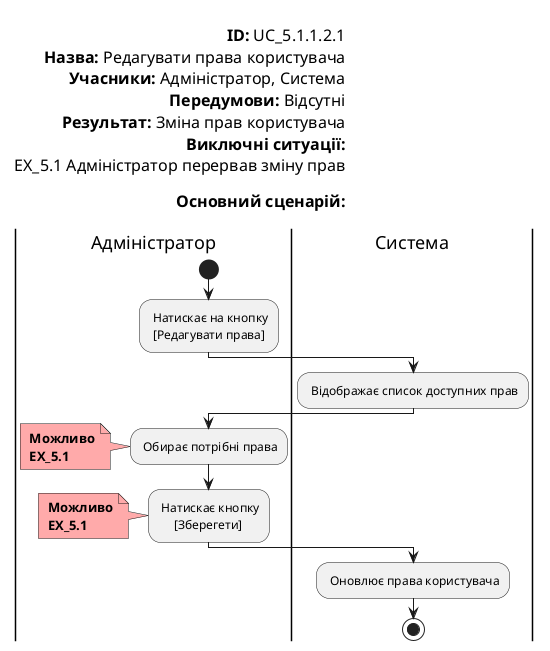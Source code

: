 @startuml
left header
        
        <font color=000 size=16><b>ID:</b> UC_5.1.1.2.1
        <font color=000 size=16><b>Назва:</b> Редагувати права користувача
        <font color=000 size=16><b>Учасники:</b> Адміністратор, Система
        <font color=000 size=16><b>Передумови:</b> Відсутні
        <font color=000 size=16><b>Результат:</b> Зміна прав користувача
        <font color=000 size=16><b>Виключні ситуації:</b>
        <font color=000 size=16> EX_5.1 Адміністратор перервав зміну прав
        
        <font color=000 size=16><b>Основний сценарій:</b>
        
    end header

    |Адміністратор|
        start
        : Натискає на кнопку
         [Редагувати права];
    |Система|
        : Відображає список доступних прав;
    |Адміністратор|    
        : Обирає потрібні права;
        note left #ffaaaa
        <b> Можливо
        <b> EX_5.1
        end note

        : Натискає кнопку
             [Зберегети];
        note left #ffaaaa
        <b> Можливо
        <b> EX_5.1
        end note
    |Система|
        : Оновлює права користувача;
    
        stop;
@enduml
